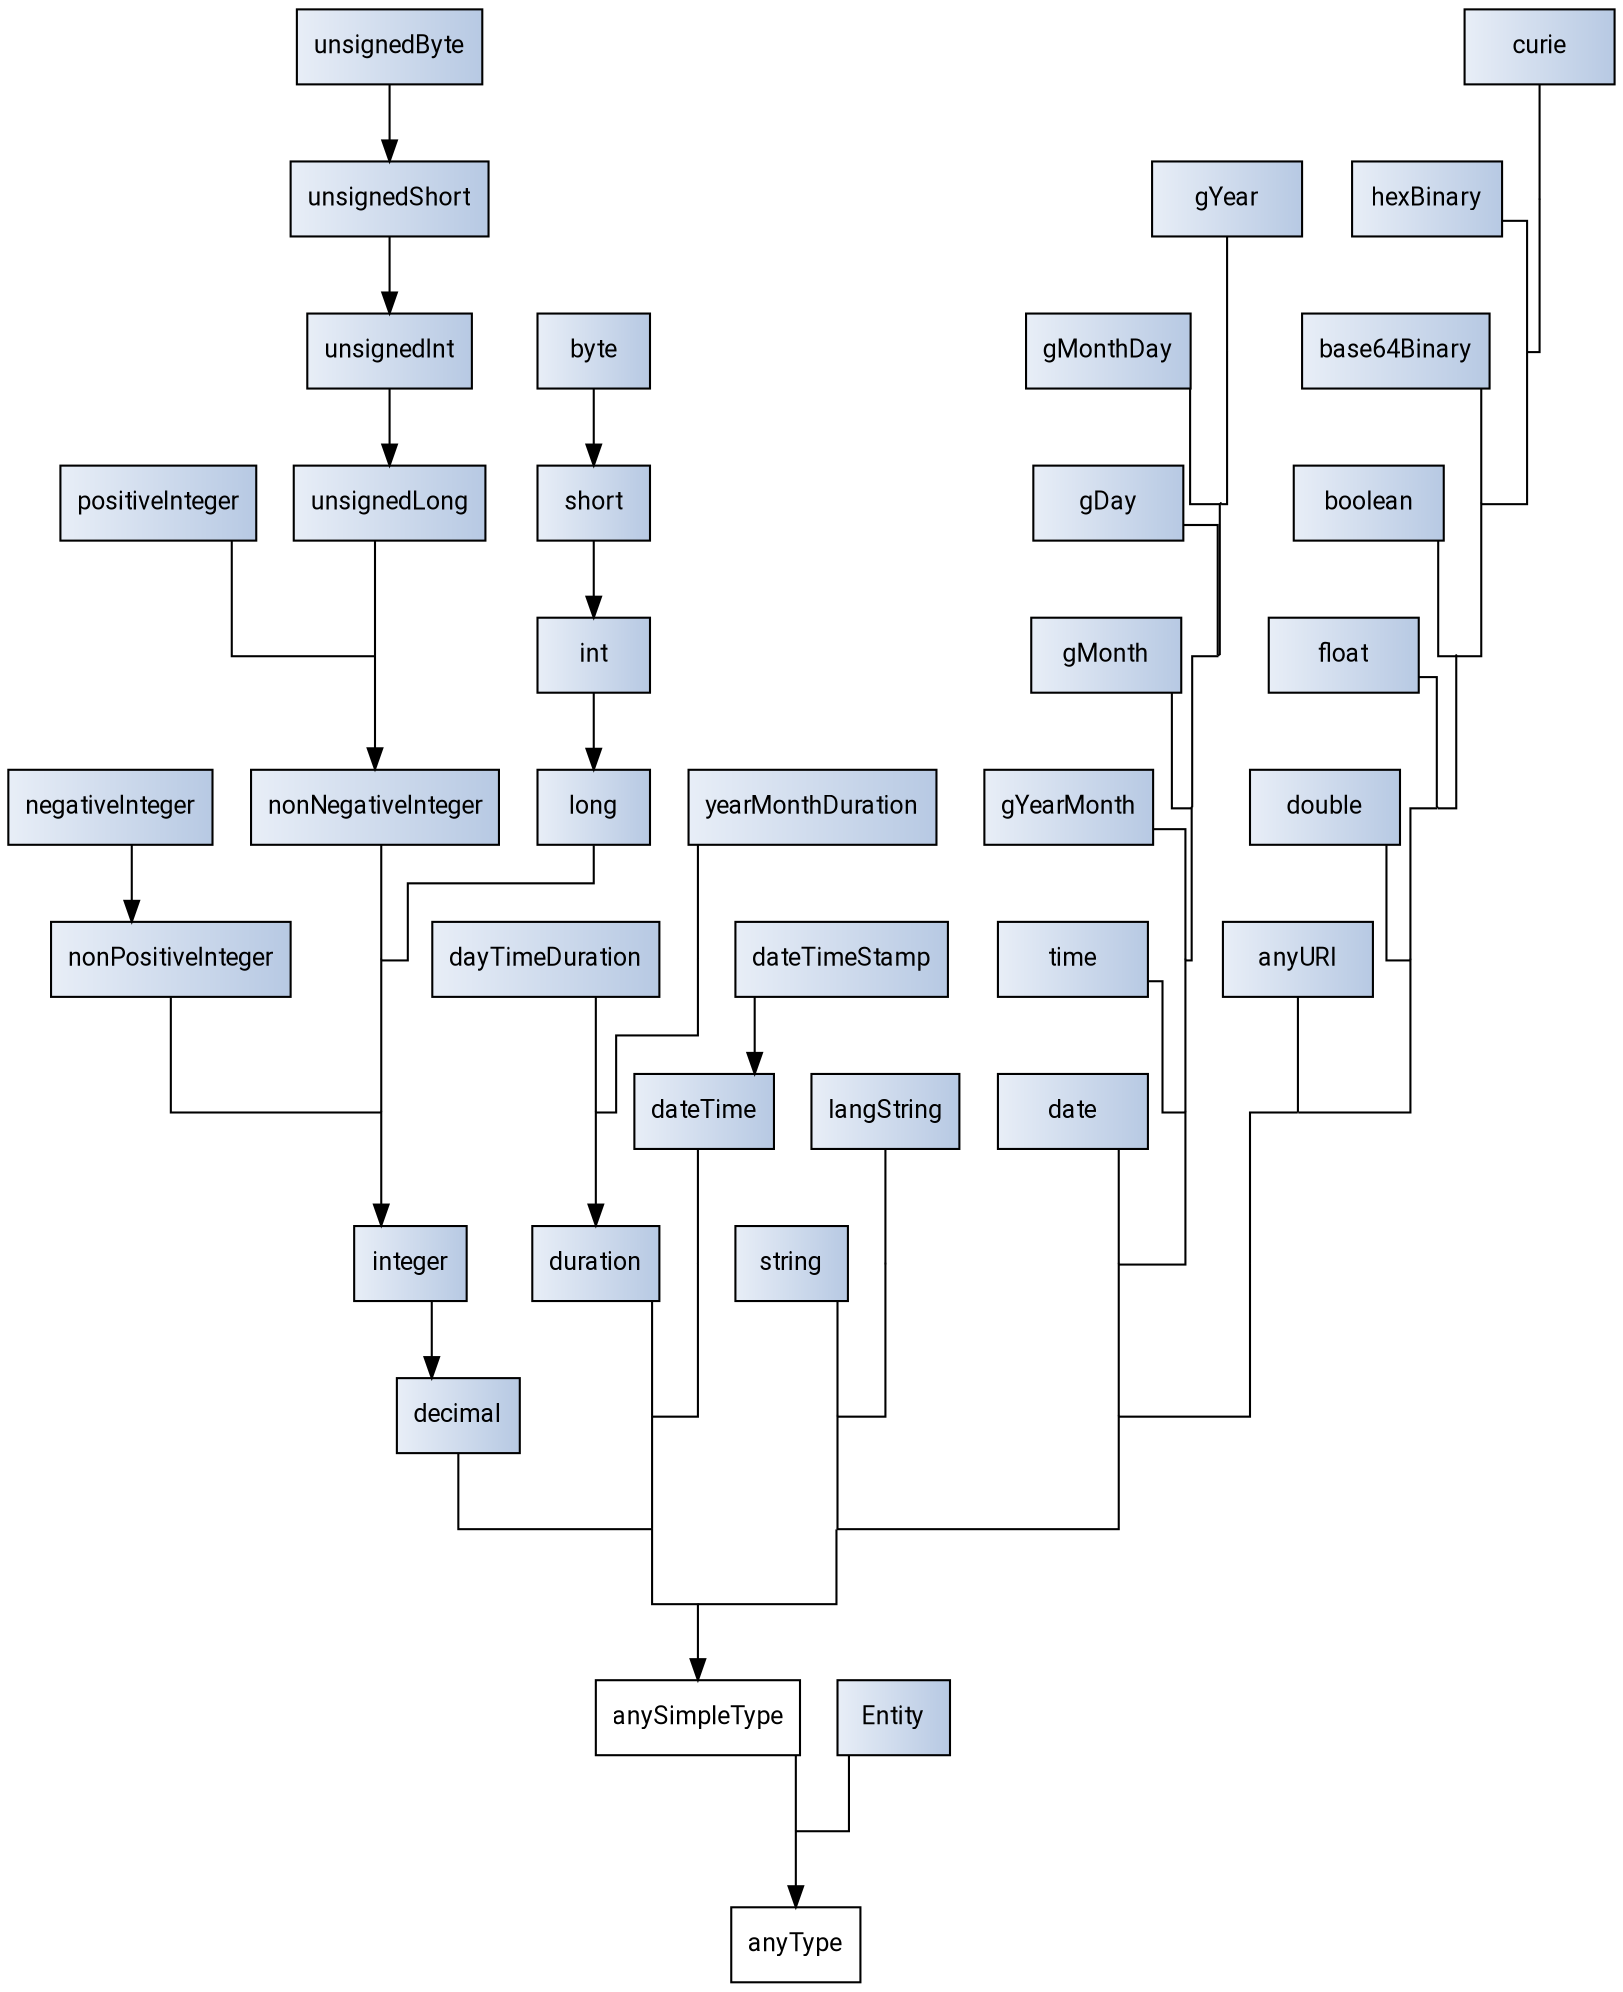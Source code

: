 // Copyright (c) 2023 Robert Bosch Manufacturing Solutions GmbH

// See the AUTHORS file(s) distributed with this work for additional information regarding authorship.

// This Source Code Form is subject to the terms of the Mozilla Public License, v. 2.0.
// If a copy of the MPL was not distributed with this file, You can obtain one at https://mozilla.org/MPL/2.0/
// SPDX-License-Identifier: MPL-2.0

// PRAGMA LAYOUT-ENGINE: neato
digraph aspect_model_types {
  splines=ortho

  node [
    fontname="Roboto Condensed"
    fontsize=12
    style="filled"
    shape="record"
    gradientangle=0
    fillcolor="#e8eef7:#b7c9e3"
    color="#000000"
    fontcolor="#000000"
  ]

  edge [
    fontname="Roboto Condensed"
    fontsize=10
    color="#000000"
    fontcolor="#000000"
  ]

  // Wider nodes
  anyType [pos="-1,0!", fillcolor="white"]
  anySimpleType [pos="-1,-1!", fillcolor="white"]
  Entity [pos="2,-1!"]
  decimal [pos="0,-2!"]
  duration [pos="2,-2!"]
  dateTime [pos="6,-2!"]
  integer [pos="0,-3!"]
  dayTimeDuration [pos="2,-3!"]
  yearMonthDuration [pos="4,-3!"]
  dateTimeStamp [pos="6,-3!"]
  nonPositiveInteger [pos="0,-4!"]
  nonNegativeInteger [pos="4,-4!"]
  negativeInteger [pos="0,-5!"]
  positiveInteger [pos="2,-5!"]
  unsignedLong [pos="4,-5!"]
  long [pos="6,-5!"]
  unsignedInt [pos="4,-6!"]
  int [pos="6,-6!"]
  unsignedShort [pos="4,-7!"]
  short [pos="6,-7!"]
  string [pos="0,-8!"]
  langString [pos="2,-8!"]
  unsignedByte [pos="4,-8!"]
  byte [pos="6,-8!"]

  // Narrower nodes
  node [width=1.0]
  date [pos="0,-9! "]
  time [pos="1.3,-9!"]
  gYearMonth [pos="2.6,-9!"]
  gMonth [pos="3.9,-9!"]
  gDay [pos="5.2,-9!"]
  gMonthDay [pos="6.5,-9!"]
  gYear [pos="7.8,-9!"]
  anyURI [pos="0,-10! "]
  double [pos="1.3,-10!"]
  float [pos="2.6,-10!"]
  boolean [pos="3.9,-10!"]
  base64Binary [pos="5.2,-10!"]
  hexBinary [pos="6.5,-10!"]
  curie [pos="7.8,-10!"]

  // Support points
  //node [shape=rectangle, label="", height=0.0, width=0.0]
  above_anySimpleType [pos="-1,-0.5!", shape=point, label="", height=0.0, width=0.0]
  below_anySimpleType [pos="-1,-1.5!", shape=point, label="", height=0.0, width=0.0]
  above_decimal [pos="0,-1.5!", shape=point, label="", height=0.0, width=0.0]
  above_duration [pos="2,-1.5!", shape=point, label="", height=0.0, width=0.0]
  above_dateTime [pos="6,-1.5!", shape=point, label="", height=0.0, width=0.0]
  above_dayTimeDuration [pos="2,-2.5!", shape=point, label="", height=0.0, width=0.0]
  above_yearMonthDuration [pos="4,-2.5!", shape=point, label="", height=0.0, width=0.0]
  above_nonPositiveInteger [pos="0,-3.5!", shape=point, label="", height=0.0, width=0.0]
  above_nonNegativeInteger [pos="4,-3.5!", shape=point, label="", height=0.0, width=0.0]
  above_unsignedLong [pos="4,-4.5!", shape=point, label="", height=0.0, width=0.0]
  below_anySimpleType2 [pos="-1,-7.5!", shape=point, label="", height=0.0, width=0.0]
  above_string [pos="0,-7.5!", shape=point, label="", height=0.0, width=0.0]
  above_langString [pos="2,-7.5!", shape=point, label="", height=0.0, width=0.0]
  below_anySimpleType3 [pos="-1,-8.5!", shape=point, label="", height=0.0, width=0.0]
  above_date [pos="0,-8.5!", shape=point, label="", height=0.0, width=0.0]
  above_time [pos="1.3,-8.5!", shape=point, label="", height=0.0, width=0.0]
  above_gYearMonth [pos="2.6,-8.5!", shape=point, label="", height=0.0, width=0.0]
  above_gMonth [pos="3.9,-8.5!", shape=point, label="", height=0.0, width=0.0]
  above_gDay [pos="5.2,-8.5!", shape=point, label="", height=0.0, width=0.0]
  above_gMonthDay [pos="6.5,-8.5!", shape=point, label="", height=0.0, width=0.0]
  above_gYear [pos="7.8,-8.5!", shape=point, label="", height=0.0, width=0.0]
  above_anyURI [pos="0,-9.5!", shape=point, label="", height=0.0, width=0.0]
  above_double [pos="1.3,-9.5!", shape=point, label="", height=0.0, width=0.0]
  above_float [pos="2.6,-9.5!", shape=point, label="", height=0.0, width=0.0]
  above_boolean [pos="3.9,-9.5!", shape=point, label="", height=0.0, width=0.0]
  above_base64Binary [pos="5.2,-9.5!", shape=point, label="", height=0.0, width=0.0]
  above_hexBinary [pos="6.5,-9.5!", shape=point, label="", height=0.0, width=0.0]
  below_anySimpleType4 [pos="-1,-9.5!", shape=point, label="", height=0.0, width=0.0]
  above_curie [pos="7.8,-9.5!", shape=point, label="", height=0.0, width=0.0]

  // Edges with arrows
  above_anySimpleType -> anyType
  below_anySimpleType -> anySimpleType
  integer -> decimal
  above_dayTimeDuration -> duration
  dateTimeStamp -> dateTime
  above_nonPositiveInteger -> integer
  negativeInteger -> nonPositiveInteger
  above_unsignedLong -> nonNegativeInteger
  unsignedInt -> unsignedLong
  int -> long
  unsignedShort -> unsignedInt
  short -> int
  unsignedByte -> unsignedShort
  byte -> short

  // Edges without arrows
  anySimpleType -> above_anySimpleType [arrowhead=none]
  Entity -> above_anySimpleType [arrowhead=none]
  decimal -> above_decimal [arrowhead=none]
  above_decimal -> below_anySimpleType [arrowhead=none]
  duration -> above_duration [arrowhead=none]
  above_duration -> above_decimal [arrowhead=none]
  dateTime -> above_dateTime [arrowhead=none]
  above_dateTime -> above_duration [arrowhead=none]
  dayTimeDuration -> above_dayTimeDuration [arrowhead=none]
  yearMonthDuration -> above_yearMonthDuration [arrowhead=none]
  above_yearMonthDuration -> above_dayTimeDuration [arrowhead=none]
  nonPositiveInteger -> above_nonPositiveInteger [arrowhead=none]
  nonNegativeInteger -> above_nonNegativeInteger [arrowhead=none]
  above_nonNegativeInteger -> above_nonPositiveInteger [arrowhead=none]
  long -> above_nonNegativeInteger [arrowhead=none]
  unsignedLong -> above_unsignedLong [arrowhead=none]
  positiveInteger -> above_unsignedLong [arrowhead=none]
  string -> above_string [arrowhead=none]
  above_string -> below_anySimpleType2 [arrowhead=none]
  below_anySimpleType2 -> below_anySimpleType [arrowhead=none]
  langString -> above_langString [arrowhead=none]
  above_langString -> above_string [arrowhead=none]
  date -> above_date [arrowhead=none]
  above_date -> below_anySimpleType3 [arrowhead=none]
  below_anySimpleType3 -> below_anySimpleType2 [arrowhead=none]
  time -> above_time [arrowhead=none]
  gYearMonth -> above_gYearMonth [arrowhead=none]
  gMonth -> above_gMonth [arrowhead=none]
  gDay -> above_gDay [arrowhead=none]
  gMonthDay -> above_gMonthDay [arrowhead=none]
  gYear -> above_gYear [arrowhead=none]
  above_time -> above_date [arrowhead=none]
  above_gYearMonth -> above_time [arrowhead=none]
  above_gMonth -> above_gYearMonth [arrowhead=none]
  above_gDay -> above_gMonth [arrowhead=none]
  above_gMonthDay -> above_gDay [arrowhead=none]
  above_gYear -> above_gMonthDay [arrowhead=none]
  below_anySimpleType4 -> below_anySimpleType3 [arrowhead=none]
  above_anyURI -> below_anySimpleType4 [arrowhead=none]
  above_double -> above_anyURI [arrowhead=none]
  above_float -> above_double [arrowhead=none]
  above_boolean -> above_float [arrowhead=none]
  above_base64Binary -> above_boolean [arrowhead=none]
  above_hexBinary -> above_base64Binary [arrowhead=none]
  anyURI -> above_anyURI [arrowhead=none]
  double -> above_double [arrowhead=none]
  float -> above_float [arrowhead=none]
  boolean -> above_boolean [arrowhead=none]
  base64Binary -> above_base64Binary [arrowhead=none]
  hexBinary -> above_hexBinary [arrowhead=none]
  above_curie -> above_hexBinary [arrowhead=none]
  curie -> above_curie [arrowhead=none]
}
